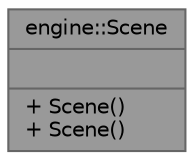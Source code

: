 digraph "engine::Scene"
{
 // LATEX_PDF_SIZE
  bgcolor="transparent";
  edge [fontname=Helvetica,fontsize=10,labelfontname=Helvetica,labelfontsize=10];
  node [fontname=Helvetica,fontsize=10,shape=box,height=0.2,width=0.4];
  Node1 [shape=record,label="{engine::Scene\n||+ Scene()\l+ Scene()\l}",height=0.2,width=0.4,color="gray40", fillcolor="grey60", style="filled", fontcolor="black",tooltip=" "];
}

